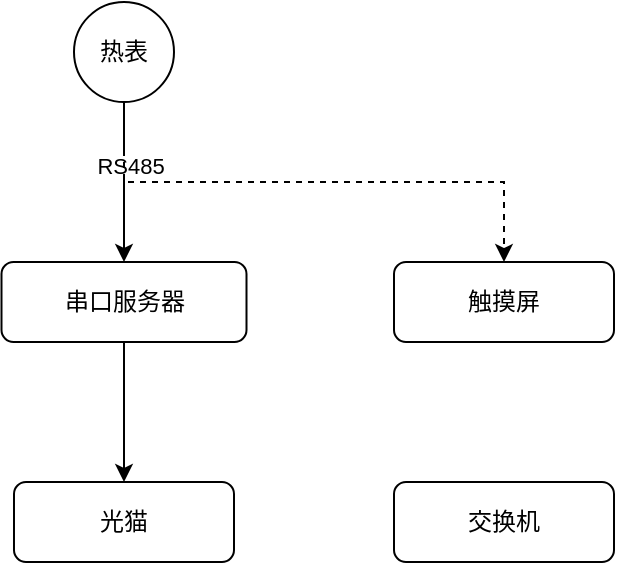 <mxfile version="26.0.2">
  <diagram name="第 1 页" id="UXNwemoa6bD-jJilbAEa">
    <mxGraphModel dx="1434" dy="1907" grid="1" gridSize="10" guides="1" tooltips="1" connect="1" arrows="1" fold="1" page="1" pageScale="1" pageWidth="827" pageHeight="1169" math="0" shadow="0">
      <root>
        <mxCell id="0" />
        <mxCell id="1" parent="0" />
        <mxCell id="0xX-rMRD4ER32TFLuuvr-3" style="edgeStyle=orthogonalEdgeStyle;rounded=0;orthogonalLoop=1;jettySize=auto;html=1;exitX=0.5;exitY=1;exitDx=0;exitDy=0;entryX=0.5;entryY=0;entryDx=0;entryDy=0;" parent="1" source="0xX-rMRD4ER32TFLuuvr-1" target="0xX-rMRD4ER32TFLuuvr-2" edge="1">
          <mxGeometry relative="1" as="geometry" />
        </mxCell>
        <mxCell id="0xX-rMRD4ER32TFLuuvr-11" value="RS485" style="edgeLabel;html=1;align=center;verticalAlign=middle;resizable=0;points=[];" parent="0xX-rMRD4ER32TFLuuvr-3" vertex="1" connectable="0">
          <mxGeometry x="-0.2" y="3" relative="1" as="geometry">
            <mxPoint as="offset" />
          </mxGeometry>
        </mxCell>
        <mxCell id="G3_xKyKHoGGo0sw8AMeO-2" style="edgeStyle=orthogonalEdgeStyle;rounded=0;orthogonalLoop=1;jettySize=auto;html=1;exitX=0.5;exitY=1;exitDx=0;exitDy=0;dashed=1;" edge="1" parent="1" source="0xX-rMRD4ER32TFLuuvr-1" target="0xX-rMRD4ER32TFLuuvr-6">
          <mxGeometry relative="1" as="geometry" />
        </mxCell>
        <mxCell id="0xX-rMRD4ER32TFLuuvr-1" value="热表" style="ellipse;whiteSpace=wrap;html=1;aspect=fixed;" parent="1" vertex="1">
          <mxGeometry x="300" y="-600" width="50" height="50" as="geometry" />
        </mxCell>
        <mxCell id="G3_xKyKHoGGo0sw8AMeO-1" style="edgeStyle=orthogonalEdgeStyle;rounded=0;orthogonalLoop=1;jettySize=auto;html=1;exitX=0.5;exitY=1;exitDx=0;exitDy=0;" edge="1" parent="1" source="0xX-rMRD4ER32TFLuuvr-2" target="0xX-rMRD4ER32TFLuuvr-8">
          <mxGeometry relative="1" as="geometry" />
        </mxCell>
        <mxCell id="0xX-rMRD4ER32TFLuuvr-2" value="串口服务器" style="rounded=1;whiteSpace=wrap;html=1;" parent="1" vertex="1">
          <mxGeometry x="263.75" y="-470" width="122.5" height="40" as="geometry" />
        </mxCell>
        <mxCell id="0xX-rMRD4ER32TFLuuvr-4" value="交换机" style="rounded=1;whiteSpace=wrap;html=1;" parent="1" vertex="1">
          <mxGeometry x="460" y="-360" width="110" height="40" as="geometry" />
        </mxCell>
        <mxCell id="0xX-rMRD4ER32TFLuuvr-6" value="触摸屏" style="rounded=1;whiteSpace=wrap;html=1;" parent="1" vertex="1">
          <mxGeometry x="460" y="-470" width="110" height="40" as="geometry" />
        </mxCell>
        <mxCell id="0xX-rMRD4ER32TFLuuvr-8" value="光猫" style="rounded=1;whiteSpace=wrap;html=1;" parent="1" vertex="1">
          <mxGeometry x="270" y="-360" width="110" height="40" as="geometry" />
        </mxCell>
      </root>
    </mxGraphModel>
  </diagram>
</mxfile>
